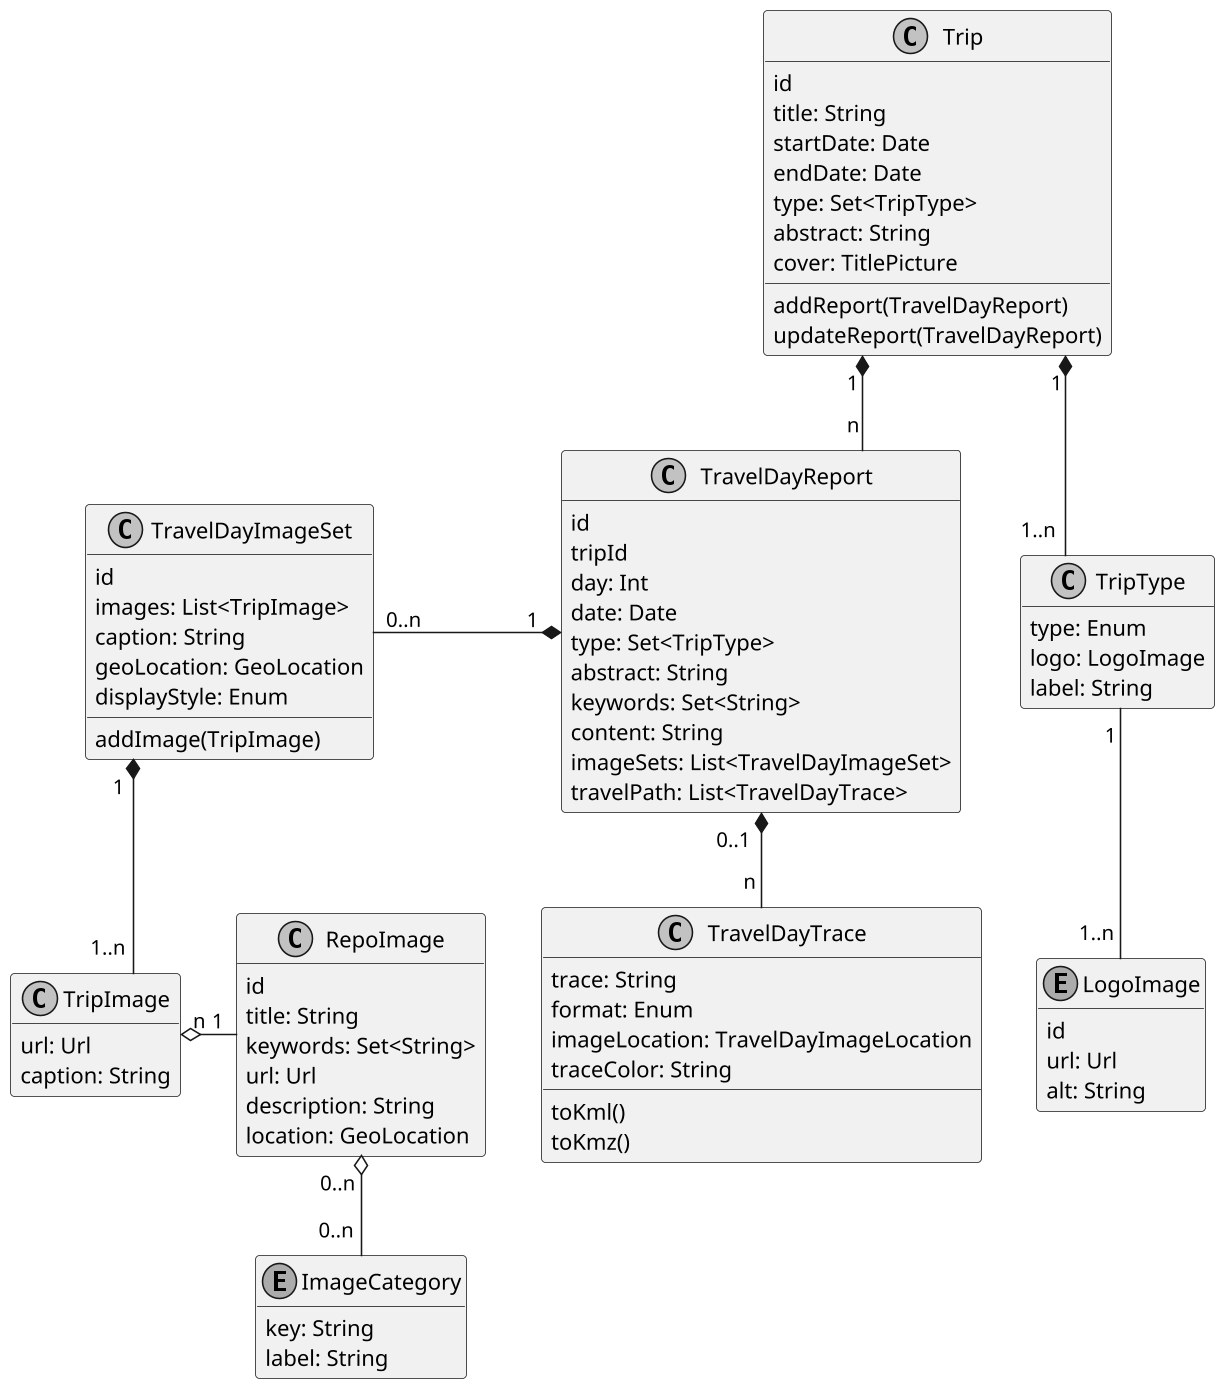 @startuml

scale 1224 width
hide footbox
hide empty description
hide empty members
skinparam monochrome true
skinparam linetype ortho

class Trip {
   id
   title: String
   startDate: Date
   endDate: Date
   type: Set<TripType>
   abstract: String
   cover: TitlePicture
   addReport(TravelDayReport)
   updateReport(TravelDayReport)
}

class TravelDayReport {
   id
   tripId
   day: Int
   date: Date
   type: Set<TripType>
   abstract: String
   keywords: Set<String>
   content: String
   imageSets: List<TravelDayImageSet>
   travelPath: List<TravelDayTrace>
}

class TravelDayTrace {
   trace: String
   format: Enum
   imageLocation: TravelDayImageLocation
   traceColor: String
   toKml()
   toKmz()
}

class TripType {
   type: Enum
   logo: LogoImage
   label: String
}

enum LogoImage {
   id
   url: Url
   alt: String
}

class RepoImage {
   id
   title: String
   keywords: Set<String>
   url: Url
   description: String
   location: GeoLocation
}

class TripImage {
   url: Url
   caption: String
}

class TravelDayImageSet {
   id
   images: List<TripImage>
   caption: String
   geoLocation: GeoLocation
   displayStyle: Enum
   addImage(TripImage)
}

enum ImageCategory {
   key: String
   label: String
}

TripType "1 " -- "1..n " LogoImage
Trip "1" *-- "n  " TravelDayReport
Trip "1  " *-- "1..n" TripType

TravelDayReport "1  " *-left- "0..n  " TravelDayImageSet
TravelDayImageSet "1" *-- "1..n  " TripImage
TripImage "n" o-right- "1" RepoImage
TravelDayReport "0..1  " *-- "n " TravelDayTrace

RepoImage "0..n " o-- "0..n " ImageCategory
@enduml

